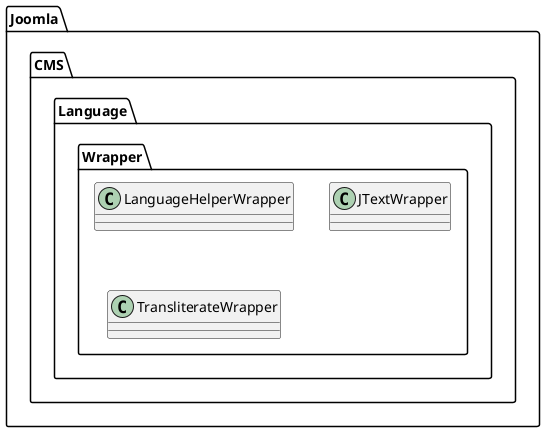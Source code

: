 @startuml
class Joomla.CMS.Language.Wrapper.LanguageHelperWrapper

class Joomla.CMS.Language.Wrapper.JTextWrapper
class Joomla.CMS.Language.Wrapper.TransliterateWrapper
@enduml
